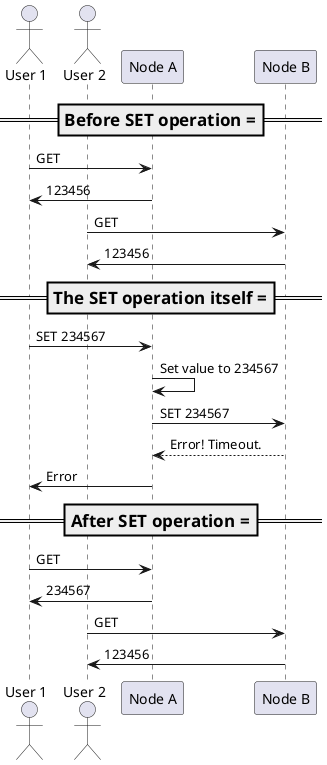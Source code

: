 @startuml

actor "User 1" as U1
actor "User 2" as U2
participant "Node A" as NodeA
participant "Node B" as NodeB

=== Before SET operation ===

U1 -> NodeA : GET
NodeA -> U1 : 123456

U2 -> NodeB : GET
NodeB -> U2 : 123456

=== The SET operation itself ===

U1 -> NodeA : SET 234567
NodeA -> NodeA : Set value to 234567
NodeA -> NodeB : SET 234567
NodeB --> NodeA : Error! Timeout.
NodeA -> U1 : Error

=== After SET operation ===

U1 -> NodeA : GET
NodeA -> U1 : 234567

U2 -> NodeB : GET
NodeB -> U2 : 123456

@enduml
